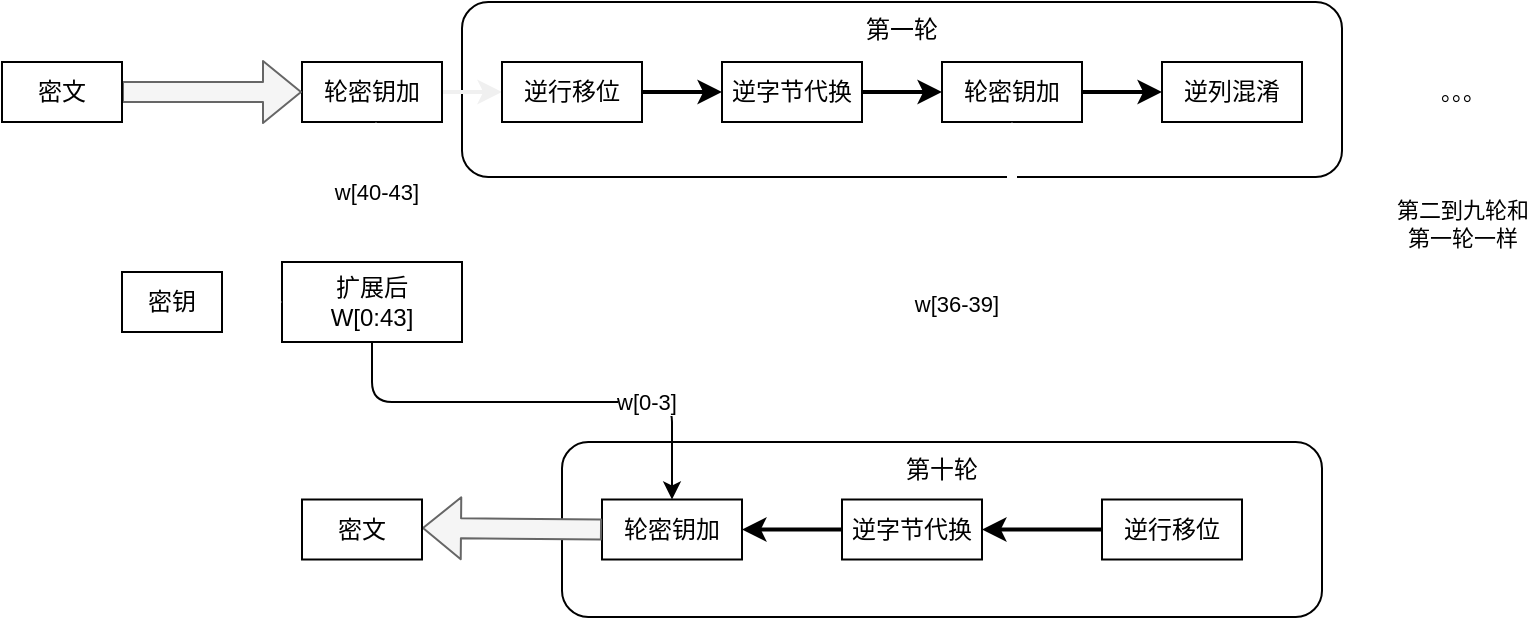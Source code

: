 <mxfile>
    <diagram id="ncm_zx2Cpg4bcL2Z_ZCE" name="Page-1">
        <mxGraphModel dx="867" dy="315" grid="1" gridSize="10" guides="1" tooltips="1" connect="1" arrows="1" fold="1" page="1" pageScale="1" pageWidth="3300" pageHeight="4681" math="0" shadow="0">
            <root>
                <mxCell id="0"/>
                <mxCell id="1" parent="0"/>
                <mxCell id="2" value="。。。" style="edgeStyle=none;html=1;entryX=1;entryY=0.5;entryDx=0;entryDy=0;strokeWidth=5;strokeColor=#FFFFFF;" edge="1" parent="1" source="4" target="20">
                    <mxGeometry x="-0.65" relative="1" as="geometry">
                        <mxPoint x="800" y="153.75" as="targetPoint"/>
                        <Array as="points">
                            <mxPoint x="770" y="154"/>
                            <mxPoint x="770" y="374"/>
                        </Array>
                        <mxPoint as="offset"/>
                    </mxGeometry>
                </mxCell>
                <mxCell id="3" value="第二到九轮和&lt;br&gt;第一轮一样" style="edgeLabel;html=1;align=center;verticalAlign=middle;resizable=0;points=[];" vertex="1" connectable="0" parent="2">
                    <mxGeometry x="-0.269" relative="1" as="geometry">
                        <mxPoint y="-1" as="offset"/>
                    </mxGeometry>
                </mxCell>
                <mxCell id="4" value="第一轮" style="rounded=1;whiteSpace=wrap;html=1;verticalAlign=top;" vertex="1" parent="1">
                    <mxGeometry x="270" y="110" width="440" height="87.5" as="geometry"/>
                </mxCell>
                <mxCell id="5" value="" style="edgeStyle=none;html=1;strokeWidth=2;strokeColor=#F0F0F0;" edge="1" parent="1" source="6" target="8">
                    <mxGeometry relative="1" as="geometry">
                        <Array as="points">
                            <mxPoint x="280" y="155"/>
                        </Array>
                    </mxGeometry>
                </mxCell>
                <mxCell id="6" value="轮密钥加" style="rounded=0;whiteSpace=wrap;html=1;" vertex="1" parent="1">
                    <mxGeometry x="190" y="140" width="70" height="30" as="geometry"/>
                </mxCell>
                <mxCell id="7" value="" style="edgeStyle=none;html=1;strokeWidth=2;strokeColor=#000000;" edge="1" parent="1" source="8" target="10">
                    <mxGeometry relative="1" as="geometry"/>
                </mxCell>
                <mxCell id="8" value="逆行移位" style="rounded=0;whiteSpace=wrap;html=1;verticalAlign=middle;" vertex="1" parent="1">
                    <mxGeometry x="290" y="140" width="70" height="30" as="geometry"/>
                </mxCell>
                <mxCell id="9" value="" style="edgeStyle=none;html=1;strokeWidth=2;strokeColor=#000000;rounded=1;" edge="1" parent="1" source="10" target="12">
                    <mxGeometry relative="1" as="geometry"/>
                </mxCell>
                <mxCell id="10" value="逆字节代换" style="rounded=0;whiteSpace=wrap;html=1;verticalAlign=middle;" vertex="1" parent="1">
                    <mxGeometry x="400" y="140" width="70" height="30" as="geometry"/>
                </mxCell>
                <mxCell id="11" value="" style="edgeStyle=none;html=1;strokeWidth=2;strokeColor=#000000;" edge="1" parent="1" source="12" target="13">
                    <mxGeometry relative="1" as="geometry"/>
                </mxCell>
                <mxCell id="12" value="轮密钥加" style="rounded=0;whiteSpace=wrap;html=1;verticalAlign=middle;" vertex="1" parent="1">
                    <mxGeometry x="510" y="140" width="70" height="30" as="geometry"/>
                </mxCell>
                <mxCell id="13" value="逆列混淆" style="rounded=0;whiteSpace=wrap;html=1;" vertex="1" parent="1">
                    <mxGeometry x="620" y="140" width="70" height="30" as="geometry"/>
                </mxCell>
                <mxCell id="14" style="edgeStyle=none;html=1;entryX=0.5;entryY=1;entryDx=0;entryDy=0;fillColor=#f5f5f5;strokeColor=#FFFFFF;strokeWidth=5;" edge="1" parent="1" source="17" target="12">
                    <mxGeometry relative="1" as="geometry">
                        <mxPoint x="700" y="260" as="targetPoint"/>
                        <Array as="points">
                            <mxPoint x="545" y="260"/>
                        </Array>
                    </mxGeometry>
                </mxCell>
                <mxCell id="15" value="w[36-39]" style="edgeLabel;html=1;align=center;verticalAlign=middle;resizable=0;points=[];" vertex="1" connectable="0" parent="14">
                    <mxGeometry x="0.36" y="-1" relative="1" as="geometry">
                        <mxPoint x="-1" as="offset"/>
                    </mxGeometry>
                </mxCell>
                <mxCell id="16" value="w[40-43]" style="edgeStyle=none;html=1;entryX=0.5;entryY=1;entryDx=0;entryDy=0;strokeWidth=2;strokeColor=#FFFFFF;" edge="1" parent="1">
                    <mxGeometry relative="1" as="geometry">
                        <mxPoint x="227.0" y="240" as="sourcePoint"/>
                        <mxPoint x="227.0" y="170" as="targetPoint"/>
                    </mxGeometry>
                </mxCell>
                <mxCell id="17" value="扩展后&lt;br&gt;W[0:43]" style="rounded=0;whiteSpace=wrap;html=1;" vertex="1" parent="1">
                    <mxGeometry x="180" y="240" width="90" height="40" as="geometry"/>
                </mxCell>
                <mxCell id="18" value="" style="edgeStyle=none;html=1;strokeWidth=2;strokeColor=#FFFFFF;" edge="1" parent="1" source="19" target="17">
                    <mxGeometry relative="1" as="geometry"/>
                </mxCell>
                <mxCell id="19" value="密钥" style="rounded=0;whiteSpace=wrap;html=1;" vertex="1" parent="1">
                    <mxGeometry x="100" y="245" width="50" height="30" as="geometry"/>
                </mxCell>
                <mxCell id="20" value="第十轮" style="rounded=1;whiteSpace=wrap;html=1;verticalAlign=top;" vertex="1" parent="1">
                    <mxGeometry x="320" y="330" width="380" height="87.5" as="geometry"/>
                </mxCell>
                <mxCell id="21" style="edgeStyle=none;html=1;strokeWidth=2;strokeColor=#000000;" edge="1" parent="1" source="22" target="24">
                    <mxGeometry relative="1" as="geometry"/>
                </mxCell>
                <mxCell id="22" value="逆行移位" style="rounded=0;whiteSpace=wrap;html=1;verticalAlign=middle;" vertex="1" parent="1">
                    <mxGeometry x="590" y="358.75" width="70" height="30" as="geometry"/>
                </mxCell>
                <mxCell id="23" style="edgeStyle=none;html=1;entryX=1;entryY=0.5;entryDx=0;entryDy=0;strokeWidth=2;strokeColor=#000000;" edge="1" parent="1" source="24" target="25">
                    <mxGeometry relative="1" as="geometry"/>
                </mxCell>
                <mxCell id="24" value="逆字节代换" style="rounded=0;whiteSpace=wrap;html=1;verticalAlign=middle;" vertex="1" parent="1">
                    <mxGeometry x="460" y="358.75" width="70" height="30" as="geometry"/>
                </mxCell>
                <mxCell id="25" value="轮密钥加" style="rounded=0;whiteSpace=wrap;html=1;" vertex="1" parent="1">
                    <mxGeometry x="340" y="358.75" width="70" height="30" as="geometry"/>
                </mxCell>
                <mxCell id="26" value="" style="shape=flexArrow;endArrow=classic;html=1;entryX=0;entryY=0.5;entryDx=0;entryDy=0;labelBackgroundColor=#CC0000;textOpacity=0;fontColor=#FF0000;fillColor=#f5f5f5;strokeColor=#666666;" edge="1" parent="1" target="6">
                    <mxGeometry width="50" height="50" relative="1" as="geometry">
                        <mxPoint x="100" y="155" as="sourcePoint"/>
                        <mxPoint x="160" y="150" as="targetPoint"/>
                    </mxGeometry>
                </mxCell>
                <mxCell id="27" value="" style="shape=flexArrow;endArrow=classic;html=1;exitX=0;exitY=0.5;exitDx=0;exitDy=0;fillColor=#f5f5f5;strokeColor=#666666;" edge="1" parent="1" source="25">
                    <mxGeometry width="50" height="50" relative="1" as="geometry">
                        <mxPoint x="250.0" y="373.04" as="sourcePoint"/>
                        <mxPoint x="250" y="373" as="targetPoint"/>
                    </mxGeometry>
                </mxCell>
                <mxCell id="28" value="密文" style="rounded=0;whiteSpace=wrap;html=1;" vertex="1" parent="1">
                    <mxGeometry x="40" y="140" width="60" height="30" as="geometry"/>
                </mxCell>
                <mxCell id="29" value="密文" style="rounded=0;whiteSpace=wrap;html=1;" vertex="1" parent="1">
                    <mxGeometry x="190" y="358.75" width="60" height="30" as="geometry"/>
                </mxCell>
                <mxCell id="30" style="edgeStyle=none;html=1;entryX=0.5;entryY=0;entryDx=0;entryDy=0;spacing=4;" edge="1" parent="1" source="17" target="25">
                    <mxGeometry relative="1" as="geometry">
                        <mxPoint x="225.0" y="310" as="targetPoint"/>
                        <Array as="points">
                            <mxPoint x="225" y="310"/>
                            <mxPoint x="375" y="310"/>
                        </Array>
                    </mxGeometry>
                </mxCell>
                <mxCell id="31" value="w[0-3]" style="edgeLabel;html=1;align=center;verticalAlign=middle;resizable=0;points=[];" vertex="1" connectable="0" parent="30">
                    <mxGeometry x="0.459" relative="1" as="geometry">
                        <mxPoint as="offset"/>
                    </mxGeometry>
                </mxCell>
            </root>
        </mxGraphModel>
    </diagram>
</mxfile>